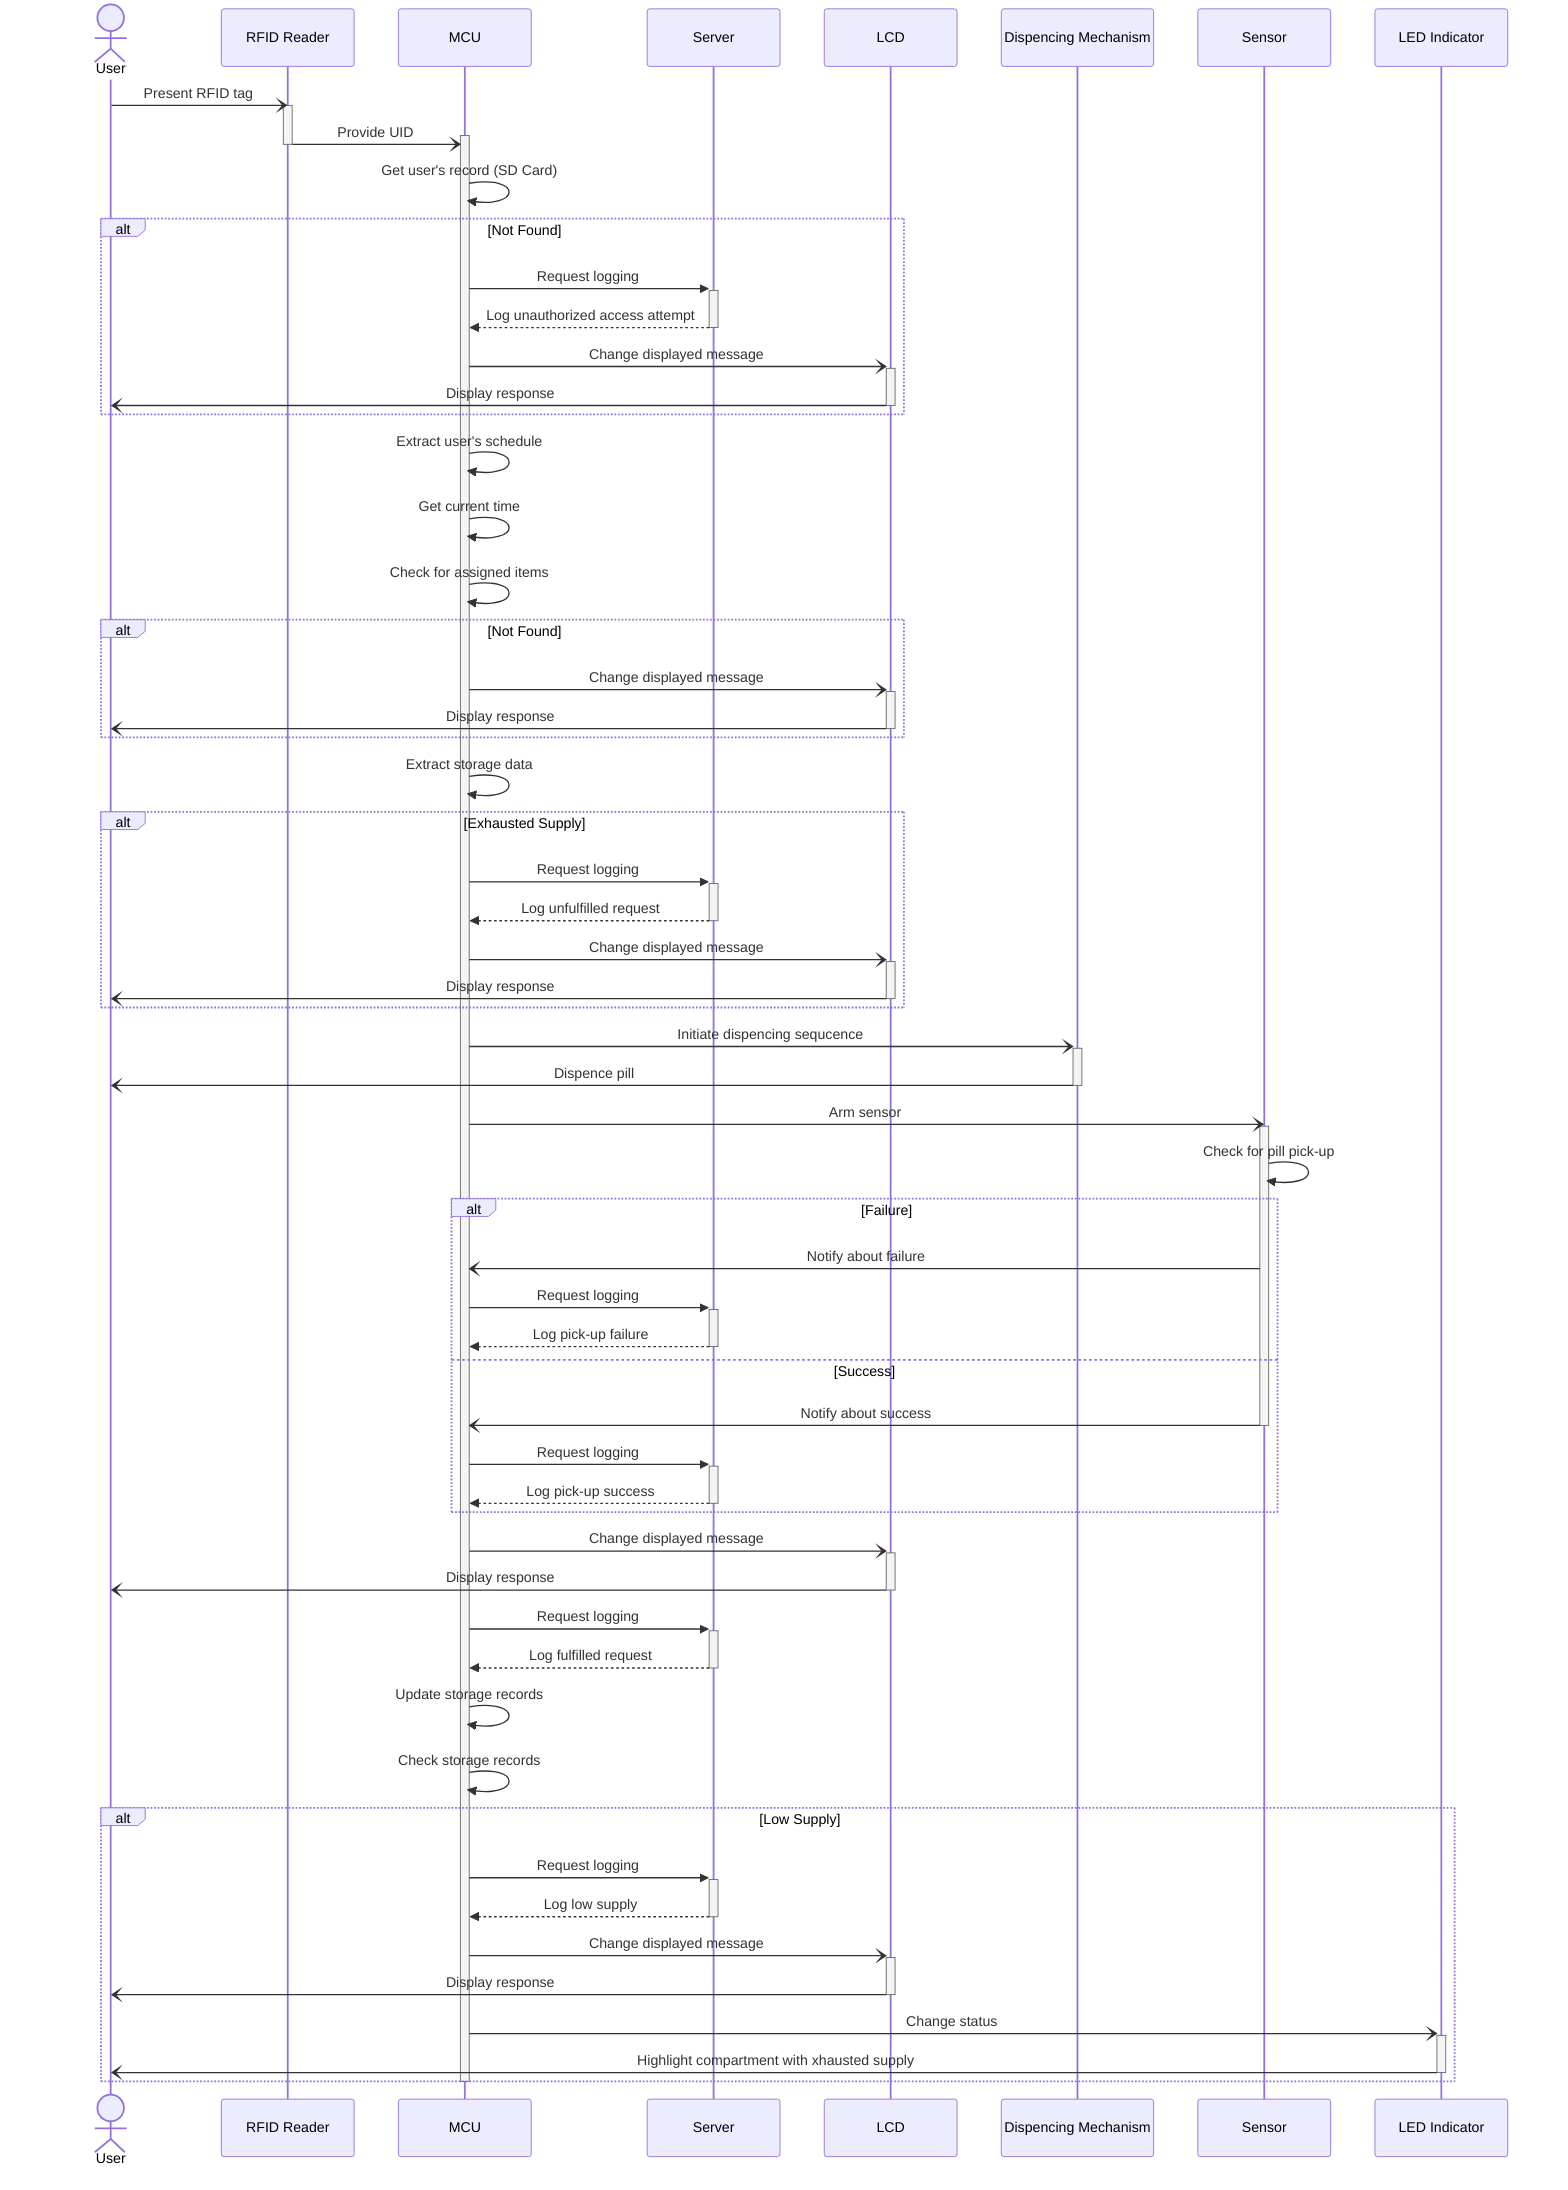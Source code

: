 sequenceDiagram

actor User
participant RFID Reader
participant MCU
participant Server
participant LCD
participant Dispencing Mechanism
participant Sensor
participant LED Indicator

User -) RFID Reader : Present RFID tag
activate RFID Reader
RFID Reader -)+ MCU : Provide UID
deactivate RFID Reader

MCU ->> MCU : Get user's record (SD Card)

alt Not Found
    MCU ->>+ Server : Request logging
    Server -->>- MCU : Log unauthorized access attempt

    MCU -)+ LCD : Change displayed message
    LCD -)- User : Display response
end
        
MCU ->> MCU : Extract user's schedule
MCU ->> MCU : Get current time
MCU ->> MCU : Check for assigned items

alt Not Found
    MCU -)+ LCD : Change displayed message
    LCD -)- User : Display response
end
        
MCU ->> MCU : Extract storage data

alt Exhausted Supply
    MCU ->>+ Server : Request logging
    Server -->>- MCU : Log unfulfilled request

    MCU -)+ LCD : Change displayed message
    LCD -)- User : Display response
end

MCU -)+ Dispencing Mechanism : Initiate dispencing sequcence
Dispencing Mechanism -)- User : Dispence pill

MCU -) Sensor : Arm sensor
activate Sensor
Sensor ->> Sensor : Check for pill pick-up

alt Failure
    Sensor -) MCU : Notify about failure

    MCU ->>+ Server : Request logging
    Server -->>- MCU : Log pick-up failure
else Success
    Sensor -) MCU : Notify about success
    deactivate Sensor

    MCU ->>+ Server : Request logging
    Server -->>- MCU : Log pick-up success
end

MCU -)+ LCD : Change displayed message
LCD -)- User : Display response

MCU ->>+ Server : Request logging
Server -->>- MCU : Log fulfilled request

MCU ->> MCU : Update storage records
MCU ->> MCU : Check storage records

alt Low Supply
    MCU ->>+ Server : Request logging
    Server -->>- MCU : Log low supply

    MCU -)+ LCD : Change displayed message
    LCD -)- User : Display response

    MCU -)+ LED Indicator : Change status
    LED Indicator -)- User : Highlight compartment with xhausted supply
end

deactivate MCU